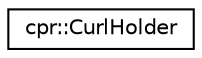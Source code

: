 digraph "Graphical Class Hierarchy"
{
 // LATEX_PDF_SIZE
  edge [fontname="Helvetica",fontsize="10",labelfontname="Helvetica",labelfontsize="10"];
  node [fontname="Helvetica",fontsize="10",shape=record];
  rankdir="LR";
  Node0 [label="cpr::CurlHolder",height=0.2,width=0.4,color="black", fillcolor="white", style="filled",URL="$structcpr_1_1_curl_holder.html",tooltip=" "];
}
